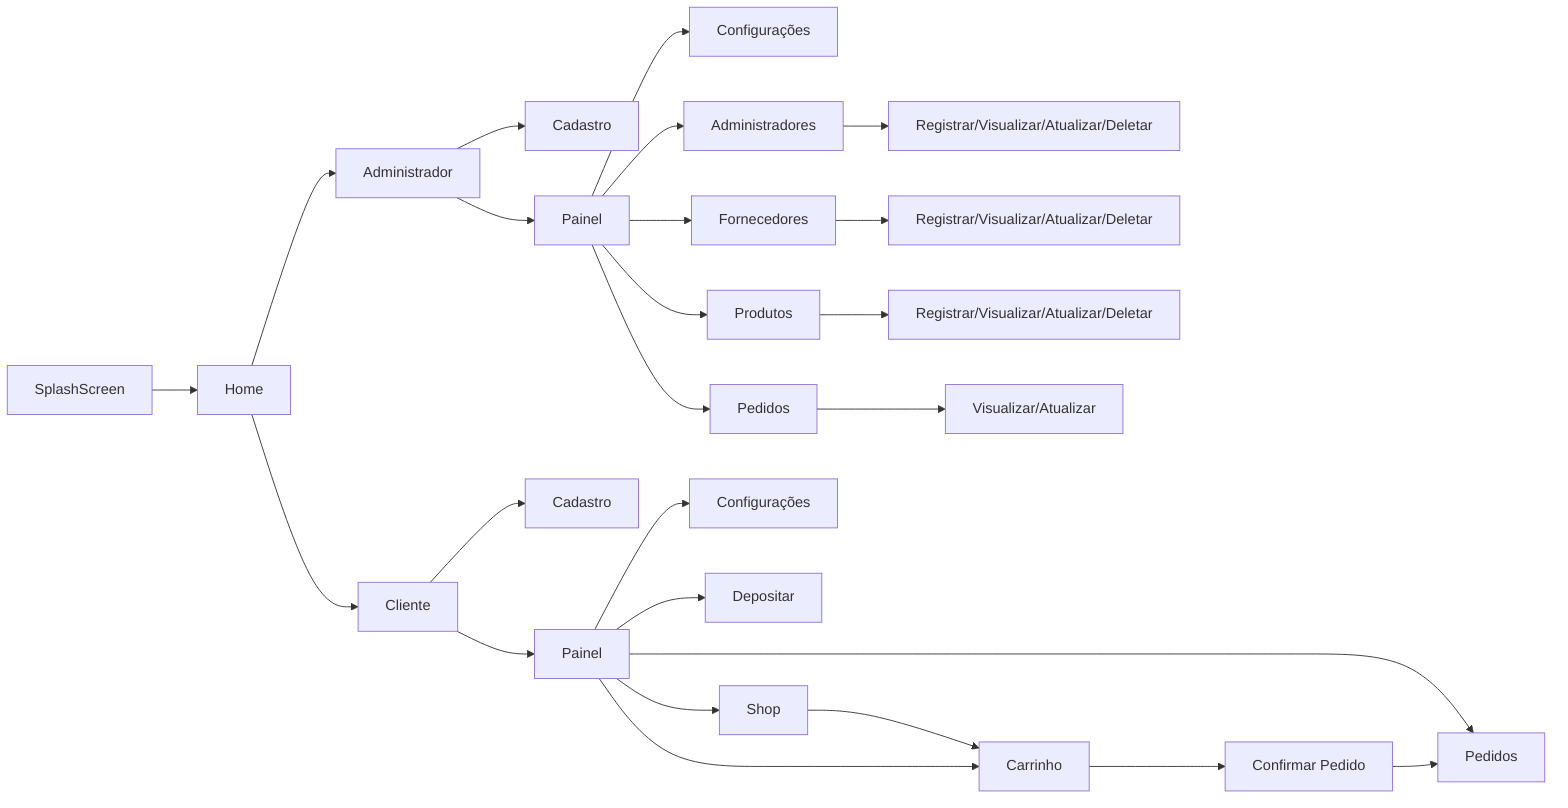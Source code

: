 graph LR
    splash[SplashScreen] --> home[Home]

    home --> admin[Administrador]
    home --> client[Cliente]
    
    admin --> admin_register[Cadastro]

    admin --> admin_panel[Painel]

    admin_panel --> admin_config[Configurações]
    admin_panel --> admin_admin[Administradores]
    admin_panel --> admin_vendor[Fornecedores]
    admin_panel --> admin_products[Produtos]
    admin_panel --> admin_order[Pedidos]
    
    admin_admin --> admin_admin_manage[Registrar/Visualizar/Atualizar/Deletar]
    
    admin_vendor --> admin_vendor_manage[Registrar/Visualizar/Atualizar/Deletar]

    admin_products --> admin_products_manage[Registrar/Visualizar/Atualizar/Deletar]

    admin_order --> admin_order_manage[Visualizar/Atualizar]
    
    client --> client_register[Cadastro]

    client --> client_menu[Painel]

    client_menu --> client_config[Configurações]
    client_menu --> client_deposit[Depositar]
    client_menu --> client_shop[Shop]
    client_shop --> client_cart[Carrinho]
    client_menu --> client_cart
    client_menu --> client_order[Pedidos]
    client_cart --> client_cart_confirmation[Confirmar Pedido]
    client_cart_confirmation --> client_order